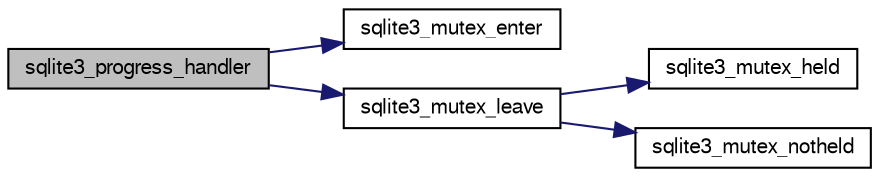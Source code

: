 digraph "sqlite3_progress_handler"
{
  edge [fontname="FreeSans",fontsize="10",labelfontname="FreeSans",labelfontsize="10"];
  node [fontname="FreeSans",fontsize="10",shape=record];
  rankdir="LR";
  Node58571 [label="sqlite3_progress_handler",height=0.2,width=0.4,color="black", fillcolor="grey75", style="filled", fontcolor="black"];
  Node58571 -> Node58572 [color="midnightblue",fontsize="10",style="solid",fontname="FreeSans"];
  Node58572 [label="sqlite3_mutex_enter",height=0.2,width=0.4,color="black", fillcolor="white", style="filled",URL="$sqlite3_8c.html#a1c12cde690bd89f104de5cbad12a6bf5"];
  Node58571 -> Node58573 [color="midnightblue",fontsize="10",style="solid",fontname="FreeSans"];
  Node58573 [label="sqlite3_mutex_leave",height=0.2,width=0.4,color="black", fillcolor="white", style="filled",URL="$sqlite3_8c.html#a5838d235601dbd3c1fa993555c6bcc93"];
  Node58573 -> Node58574 [color="midnightblue",fontsize="10",style="solid",fontname="FreeSans"];
  Node58574 [label="sqlite3_mutex_held",height=0.2,width=0.4,color="black", fillcolor="white", style="filled",URL="$sqlite3_8c.html#acf77da68932b6bc163c5e68547ecc3e7"];
  Node58573 -> Node58575 [color="midnightblue",fontsize="10",style="solid",fontname="FreeSans"];
  Node58575 [label="sqlite3_mutex_notheld",height=0.2,width=0.4,color="black", fillcolor="white", style="filled",URL="$sqlite3_8c.html#a83967c837c1c000d3b5adcfaa688f5dc"];
}
